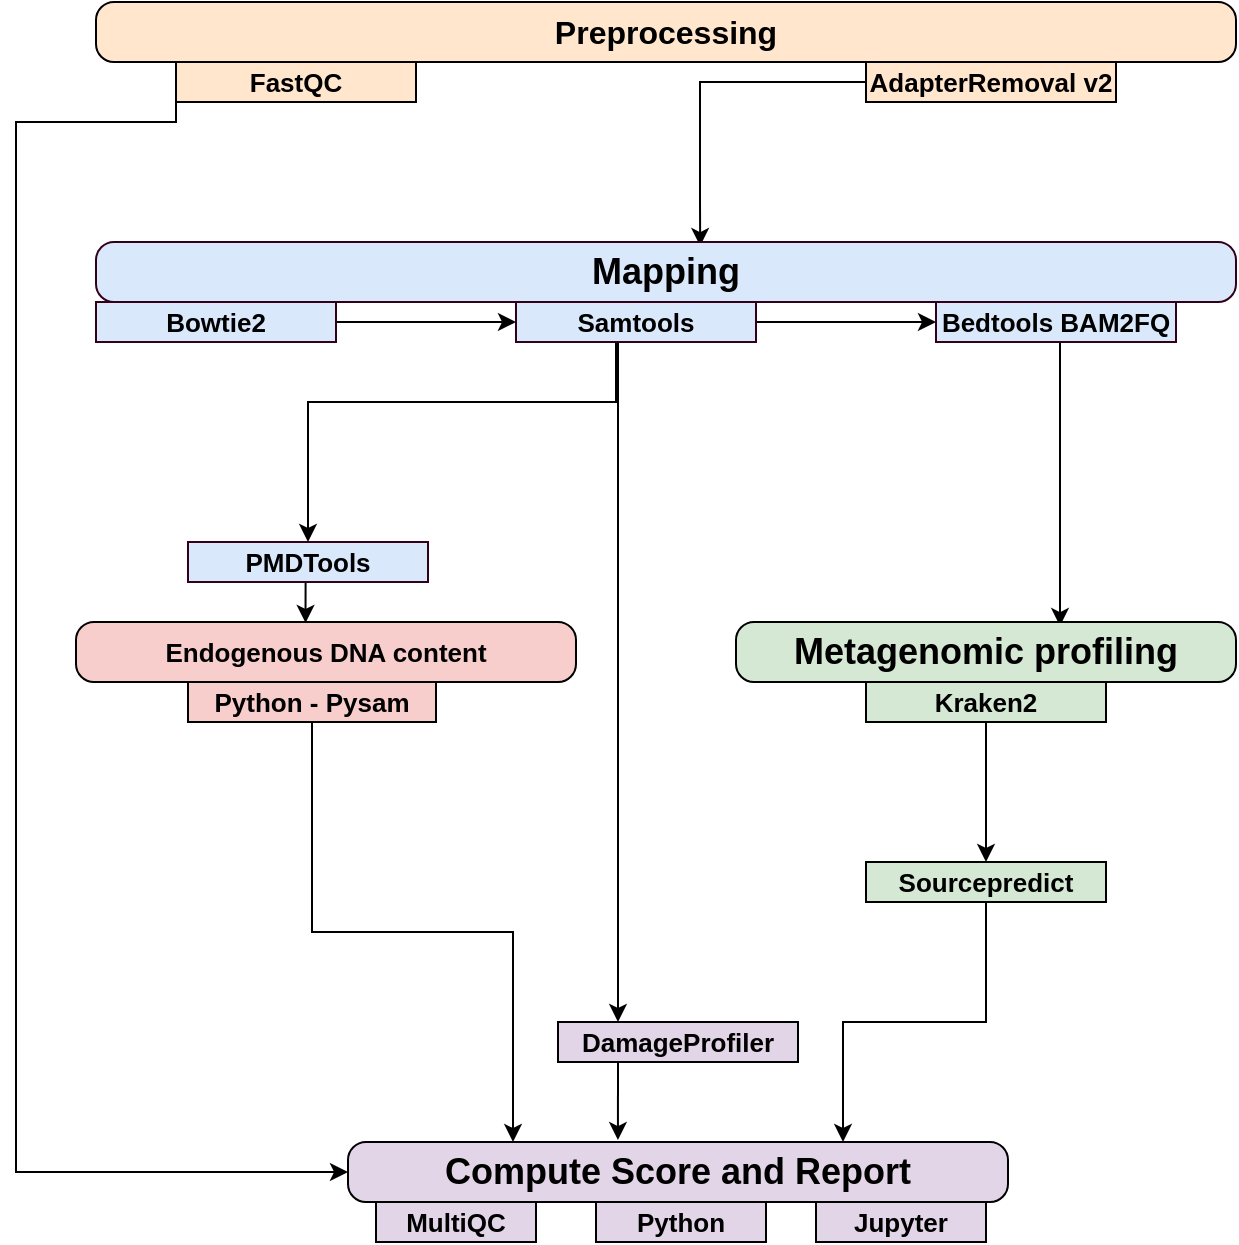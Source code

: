 <mxfile version="10.7.7" type="device"><diagram name="Page-1" id="c7558073-3199-34d8-9f00-42111426c3f3"><mxGraphModel dx="1165" dy="657" grid="1" gridSize="10" guides="1" tooltips="1" connect="1" arrows="1" fold="1" page="1" pageScale="1" pageWidth="826" pageHeight="1169" background="#ffffff" math="0" shadow="0"><root><mxCell id="0"/><mxCell id="1" parent="0"/><mxCell id="ZLPsmd_auvMtp0yVCd3y-96" value="&lt;font style=&quot;font-size: 16px&quot;&gt;Preprocessing&lt;/font&gt;" style="rounded=1;whiteSpace=wrap;fillColor=#ffe6cc;strokeColor=#000000;fontFamily=Helvetica;fontStyle=1;fontSize=13;align=center;html=1;labelBackgroundColor=none;labelBorderColor=none;arcSize=30;" parent="1" vertex="1"><mxGeometry x="170" y="200" width="570" height="30" as="geometry"/></mxCell><mxCell id="ZLPsmd_auvMtp0yVCd3y-104" value="" style="edgeStyle=orthogonalEdgeStyle;rounded=0;orthogonalLoop=1;jettySize=auto;align=center;html=1;labelBackgroundColor=none;labelBorderColor=none;" parent="1" source="ZLPsmd_auvMtp0yVCd3y-97" target="ZLPsmd_auvMtp0yVCd3y-102" edge="1"><mxGeometry relative="1" as="geometry"/></mxCell><mxCell id="ZLPsmd_auvMtp0yVCd3y-97" value="Bowtie2" style="rounded=0;whiteSpace=wrap;fillColor=#dae8fc;strokeColor=#33001A;fontFamily=Helvetica;fontStyle=1;fontSize=13;align=center;html=1;labelBackgroundColor=none;labelBorderColor=none;" parent="1" vertex="1"><mxGeometry x="170" y="350" width="120" height="20" as="geometry"/></mxCell><mxCell id="ZLPsmd_auvMtp0yVCd3y-119" style="edgeStyle=orthogonalEdgeStyle;rounded=0;orthogonalLoop=1;jettySize=auto;entryX=0.53;entryY=0.067;entryDx=0;entryDy=0;entryPerimeter=0;align=center;html=1;labelBackgroundColor=none;labelBorderColor=none;" parent="1" source="ZLPsmd_auvMtp0yVCd3y-98" target="ZLPsmd_auvMtp0yVCd3y-99" edge="1"><mxGeometry relative="1" as="geometry"><mxPoint x="480" y="300" as="targetPoint"/><Array as="points"><mxPoint x="472" y="300"/><mxPoint x="472" y="300"/></Array></mxGeometry></mxCell><mxCell id="ZLPsmd_auvMtp0yVCd3y-98" value="AdapterRemoval v2" style="rounded=0;whiteSpace=wrap;fillColor=#ffe6cc;strokeColor=#000000;fontFamily=Helvetica;fontStyle=1;fontSize=13;align=center;html=1;labelBackgroundColor=none;labelBorderColor=none;" parent="1" vertex="1"><mxGeometry x="555" y="230" width="125" height="20" as="geometry"/></mxCell><mxCell id="ZLPsmd_auvMtp0yVCd3y-99" value="&lt;font style=&quot;font-size: 18px&quot;&gt;Mapping&lt;/font&gt;" style="rounded=1;whiteSpace=wrap;fillColor=#dae8fc;strokeColor=#33001A;fontFamily=Helvetica;fontStyle=1;fontSize=13;align=center;html=1;labelBackgroundColor=none;labelBorderColor=none;arcSize=30;" parent="1" vertex="1"><mxGeometry x="170" y="320" width="570" height="30" as="geometry"/></mxCell><mxCell id="ZLPsmd_auvMtp0yVCd3y-128" style="edgeStyle=orthogonalEdgeStyle;rounded=0;orthogonalLoop=1;jettySize=auto;html=1;exitX=0;exitY=0.5;exitDx=0;exitDy=0;entryX=0;entryY=0.5;entryDx=0;entryDy=0;labelBackgroundColor=none;fontFamily=Helvetica;fontSize=18;align=center;" parent="1" source="ZLPsmd_auvMtp0yVCd3y-101" target="ZLPsmd_auvMtp0yVCd3y-122" edge="1"><mxGeometry relative="1" as="geometry"><Array as="points"><mxPoint x="130" y="260"/><mxPoint x="130" y="785"/></Array></mxGeometry></mxCell><mxCell id="ZLPsmd_auvMtp0yVCd3y-101" value="FastQC" style="rounded=0;whiteSpace=wrap;fillColor=#ffe6cc;strokeColor=#000000;fontFamily=Helvetica;fontStyle=1;fontSize=13;align=center;html=1;labelBackgroundColor=none;labelBorderColor=none;" parent="1" vertex="1"><mxGeometry x="210" y="230" width="120" height="20" as="geometry"/></mxCell><mxCell id="ZLPsmd_auvMtp0yVCd3y-108" value="" style="edgeStyle=orthogonalEdgeStyle;rounded=0;orthogonalLoop=1;jettySize=auto;align=center;html=1;labelBackgroundColor=none;labelBorderColor=none;" parent="1" source="ZLPsmd_auvMtp0yVCd3y-102" target="ZLPsmd_auvMtp0yVCd3y-107" edge="1"><mxGeometry relative="1" as="geometry"/></mxCell><mxCell id="ZLPsmd_auvMtp0yVCd3y-134" style="edgeStyle=orthogonalEdgeStyle;rounded=0;orthogonalLoop=1;jettySize=auto;html=1;exitX=0.5;exitY=1;exitDx=0;exitDy=0;entryX=0.5;entryY=0;entryDx=0;entryDy=0;labelBackgroundColor=none;fontFamily=Helvetica;fontSize=18;align=center;" parent="1" source="ZLPsmd_auvMtp0yVCd3y-102" target="ZLPsmd_auvMtp0yVCd3y-105" edge="1"><mxGeometry relative="1" as="geometry"><Array as="points"><mxPoint x="430" y="370"/><mxPoint x="430" y="400"/><mxPoint x="276" y="400"/></Array></mxGeometry></mxCell><mxCell id="ZLPsmd_auvMtp0yVCd3y-136" style="edgeStyle=orthogonalEdgeStyle;rounded=0;orthogonalLoop=1;jettySize=auto;html=1;entryX=0.25;entryY=0;entryDx=0;entryDy=0;labelBackgroundColor=none;fontFamily=Helvetica;fontSize=18;align=center;" parent="1" source="ZLPsmd_auvMtp0yVCd3y-102" target="ZLPsmd_auvMtp0yVCd3y-120" edge="1"><mxGeometry relative="1" as="geometry"><Array as="points"><mxPoint x="431" y="390"/><mxPoint x="431" y="390"/></Array></mxGeometry></mxCell><mxCell id="ZLPsmd_auvMtp0yVCd3y-102" value="Samtools" style="rounded=0;whiteSpace=wrap;fillColor=#dae8fc;strokeColor=#33001A;fontFamily=Helvetica;fontStyle=1;fontSize=13;align=center;html=1;labelBackgroundColor=none;labelBorderColor=none;" parent="1" vertex="1"><mxGeometry x="380" y="350" width="120" height="20" as="geometry"/></mxCell><mxCell id="ZLPsmd_auvMtp0yVCd3y-112" style="edgeStyle=orthogonalEdgeStyle;rounded=0;orthogonalLoop=1;jettySize=auto;entryX=0.648;entryY=0.067;entryDx=0;entryDy=0;entryPerimeter=0;align=center;html=1;labelBackgroundColor=none;labelBorderColor=none;" parent="1" source="ZLPsmd_auvMtp0yVCd3y-107" target="ZLPsmd_auvMtp0yVCd3y-109" edge="1"><mxGeometry relative="1" as="geometry"><Array as="points"><mxPoint x="652" y="440"/><mxPoint x="652" y="440"/></Array></mxGeometry></mxCell><mxCell id="ZLPsmd_auvMtp0yVCd3y-107" value="Bedtools BAM2FQ" style="rounded=0;whiteSpace=wrap;fillColor=#dae8fc;strokeColor=#33001A;fontFamily=Helvetica;fontStyle=1;fontSize=13;align=center;html=1;labelBackgroundColor=none;labelBorderColor=none;" parent="1" vertex="1"><mxGeometry x="590" y="350" width="120" height="20" as="geometry"/></mxCell><mxCell id="t7WwVyiqK4bIjKfSfi2r-2" style="edgeStyle=orthogonalEdgeStyle;rounded=0;orthogonalLoop=1;jettySize=auto;html=1;exitX=0.5;exitY=1;exitDx=0;exitDy=0;entryX=0.459;entryY=0.015;entryDx=0;entryDy=0;entryPerimeter=0;" edge="1" parent="1" source="ZLPsmd_auvMtp0yVCd3y-105" target="ZLPsmd_auvMtp0yVCd3y-110"><mxGeometry relative="1" as="geometry"><Array as="points"><mxPoint x="275" y="490"/></Array></mxGeometry></mxCell><mxCell id="ZLPsmd_auvMtp0yVCd3y-105" value="PMDTools" style="rounded=0;whiteSpace=wrap;fillColor=#dae8fc;strokeColor=#33001A;fontFamily=Helvetica;fontStyle=1;fontSize=13;align=center;html=1;labelBackgroundColor=none;labelBorderColor=none;" parent="1" vertex="1"><mxGeometry x="216" y="470" width="120" height="20" as="geometry"/></mxCell><mxCell id="ZLPsmd_auvMtp0yVCd3y-109" value="&lt;font style=&quot;font-size: 18px&quot;&gt;Metagenomic profiling&lt;/font&gt;" style="rounded=1;whiteSpace=wrap;fontFamily=Helvetica;fontStyle=1;fontSize=13;align=center;html=1;labelBackgroundColor=none;labelBorderColor=none;fillColor=#d5e8d4;strokeColor=#000000;arcSize=30;" parent="1" vertex="1"><mxGeometry x="490" y="510" width="250" height="30" as="geometry"/></mxCell><mxCell id="ZLPsmd_auvMtp0yVCd3y-110" value="Endogenous DNA content" style="rounded=1;whiteSpace=wrap;fillColor=#f8cecc;strokeColor=#000000;fontFamily=Helvetica;fontStyle=1;fontSize=13;align=center;html=1;labelBackgroundColor=none;labelBorderColor=none;arcSize=30;" parent="1" vertex="1"><mxGeometry x="160" y="510" width="250" height="30" as="geometry"/></mxCell><mxCell id="ZLPsmd_auvMtp0yVCd3y-115" value="" style="edgeStyle=orthogonalEdgeStyle;rounded=0;orthogonalLoop=1;jettySize=auto;align=center;html=1;labelBackgroundColor=none;labelBorderColor=none;" parent="1" source="ZLPsmd_auvMtp0yVCd3y-113" target="ZLPsmd_auvMtp0yVCd3y-114" edge="1"><mxGeometry relative="1" as="geometry"/></mxCell><mxCell id="ZLPsmd_auvMtp0yVCd3y-113" value="Kraken2" style="rounded=0;whiteSpace=wrap;fontFamily=Helvetica;fontStyle=1;fontSize=13;align=center;html=1;labelBackgroundColor=none;labelBorderColor=none;fillColor=#d5e8d4;strokeColor=#000000;" parent="1" vertex="1"><mxGeometry x="555" y="540" width="120" height="20" as="geometry"/></mxCell><mxCell id="ZLPsmd_auvMtp0yVCd3y-123" style="edgeStyle=orthogonalEdgeStyle;rounded=0;orthogonalLoop=1;jettySize=auto;html=1;entryX=0.75;entryY=0;entryDx=0;entryDy=0;labelBackgroundColor=none;fontFamily=Helvetica;fontSize=18;align=center;" parent="1" source="ZLPsmd_auvMtp0yVCd3y-114" target="ZLPsmd_auvMtp0yVCd3y-122" edge="1"><mxGeometry relative="1" as="geometry"/></mxCell><mxCell id="ZLPsmd_auvMtp0yVCd3y-114" value="Sourcepredict" style="rounded=0;whiteSpace=wrap;fontFamily=Helvetica;fontStyle=1;fontSize=13;align=center;html=1;labelBackgroundColor=none;labelBorderColor=none;fillColor=#d5e8d4;strokeColor=#000000;" parent="1" vertex="1"><mxGeometry x="555" y="630" width="120" height="20" as="geometry"/></mxCell><mxCell id="ZLPsmd_auvMtp0yVCd3y-137" style="edgeStyle=orthogonalEdgeStyle;rounded=0;orthogonalLoop=1;jettySize=auto;html=1;exitX=0.25;exitY=1;exitDx=0;exitDy=0;entryX=0.409;entryY=-0.033;entryDx=0;entryDy=0;entryPerimeter=0;labelBackgroundColor=none;fontFamily=Helvetica;fontSize=18;align=center;" parent="1" source="ZLPsmd_auvMtp0yVCd3y-120" target="ZLPsmd_auvMtp0yVCd3y-122" edge="1"><mxGeometry relative="1" as="geometry"/></mxCell><mxCell id="ZLPsmd_auvMtp0yVCd3y-120" value="DamageProfiler" style="rounded=0;whiteSpace=wrap;fillColor=#e1d5e7;strokeColor=#000000;fontFamily=Helvetica;fontStyle=1;fontSize=13;align=center;html=1;labelBackgroundColor=none;labelBorderColor=none;" parent="1" vertex="1"><mxGeometry x="401" y="710" width="120" height="20" as="geometry"/></mxCell><mxCell id="ZLPsmd_auvMtp0yVCd3y-122" value="Compute Score and Report" style="rounded=1;whiteSpace=wrap;fillColor=#e1d5e7;strokeColor=#000000;fontFamily=Helvetica;fontStyle=1;fontSize=18;align=center;html=1;labelBackgroundColor=none;labelBorderColor=none;arcSize=30;" parent="1" vertex="1"><mxGeometry x="296" y="770" width="330" height="30" as="geometry"/></mxCell><mxCell id="ZLPsmd_auvMtp0yVCd3y-129" value="&lt;b&gt;MultiQC&lt;/b&gt;" style="rounded=0;whiteSpace=wrap;fillColor=#e1d5e7;strokeColor=#000000;fontFamily=Helvetica;fontStyle=1;fontSize=13;align=center;html=1;labelBackgroundColor=none;labelBorderColor=none;" parent="1" vertex="1"><mxGeometry x="310" y="800" width="80" height="20" as="geometry"/></mxCell><mxCell id="ZLPsmd_auvMtp0yVCd3y-130" value="Python" style="rounded=0;whiteSpace=wrap;fillColor=#e1d5e7;strokeColor=#000000;fontFamily=Helvetica;fontStyle=1;fontSize=13;align=center;html=1;labelBackgroundColor=none;labelBorderColor=none;" parent="1" vertex="1"><mxGeometry x="420" y="800" width="85" height="20" as="geometry"/></mxCell><mxCell id="ZLPsmd_auvMtp0yVCd3y-131" value="Jupyter" style="rounded=0;whiteSpace=wrap;fillColor=#e1d5e7;strokeColor=#000000;fontFamily=Helvetica;fontStyle=1;fontSize=13;align=center;html=1;labelBackgroundColor=none;labelBorderColor=none;" parent="1" vertex="1"><mxGeometry x="530" y="800" width="85" height="20" as="geometry"/></mxCell><mxCell id="ZLPsmd_auvMtp0yVCd3y-133" style="edgeStyle=orthogonalEdgeStyle;rounded=0;orthogonalLoop=1;jettySize=auto;html=1;exitX=0.5;exitY=1;exitDx=0;exitDy=0;entryX=0.25;entryY=0;entryDx=0;entryDy=0;labelBackgroundColor=none;fontFamily=Helvetica;fontSize=18;align=center;" parent="1" source="ZLPsmd_auvMtp0yVCd3y-132" target="ZLPsmd_auvMtp0yVCd3y-122" edge="1"><mxGeometry relative="1" as="geometry"/></mxCell><mxCell id="ZLPsmd_auvMtp0yVCd3y-132" value="Python - Pysam" style="rounded=0;whiteSpace=wrap;fillColor=#f8cecc;strokeColor=#000000;fontFamily=Helvetica;fontStyle=1;fontSize=13;align=center;html=1;labelBackgroundColor=none;labelBorderColor=none;" parent="1" vertex="1"><mxGeometry x="216" y="540" width="124" height="20" as="geometry"/></mxCell></root></mxGraphModel></diagram></mxfile>